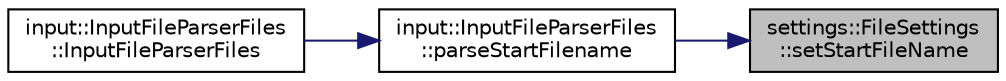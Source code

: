 digraph "settings::FileSettings::setStartFileName"
{
 // LATEX_PDF_SIZE
  edge [fontname="Helvetica",fontsize="10",labelfontname="Helvetica",labelfontsize="10"];
  node [fontname="Helvetica",fontsize="10",shape=record];
  rankdir="RL";
  Node1 [label="settings::FileSettings\l::setStartFileName",height=0.2,width=0.4,color="black", fillcolor="grey75", style="filled", fontcolor="black",tooltip=" "];
  Node1 -> Node2 [dir="back",color="midnightblue",fontsize="10",style="solid",fontname="Helvetica"];
  Node2 [label="input::InputFileParserFiles\l::parseStartFilename",height=0.2,width=0.4,color="black", fillcolor="white", style="filled",URL="$classinput_1_1InputFileParserFiles.html#a985c4e431c492a04916bd289a0cc5dc5",tooltip="parse start file of simulation and set it in settings"];
  Node2 -> Node3 [dir="back",color="midnightblue",fontsize="10",style="solid",fontname="Helvetica"];
  Node3 [label="input::InputFileParserFiles\l::InputFileParserFiles",height=0.2,width=0.4,color="black", fillcolor="white", style="filled",URL="$classinput_1_1InputFileParserFiles.html#aade93b3f67cd0953400c4c09e3f2468c",tooltip="Construct a new Input File Parser Non Coulomb Type:: Input File Parser Non Coulomb Type object."];
}
